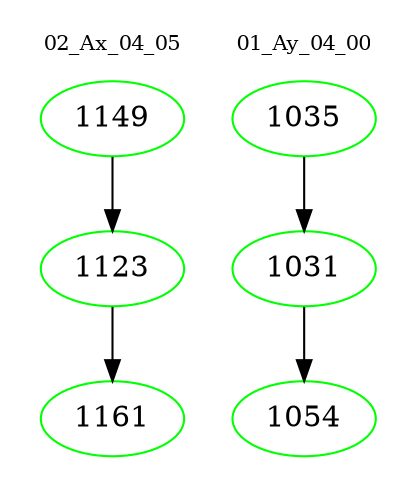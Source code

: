 digraph{
subgraph cluster_0 {
color = white
label = "02_Ax_04_05";
fontsize=10;
T0_1149 [label="1149", color="green"]
T0_1149 -> T0_1123 [color="black"]
T0_1123 [label="1123", color="green"]
T0_1123 -> T0_1161 [color="black"]
T0_1161 [label="1161", color="green"]
}
subgraph cluster_1 {
color = white
label = "01_Ay_04_00";
fontsize=10;
T1_1035 [label="1035", color="green"]
T1_1035 -> T1_1031 [color="black"]
T1_1031 [label="1031", color="green"]
T1_1031 -> T1_1054 [color="black"]
T1_1054 [label="1054", color="green"]
}
}
